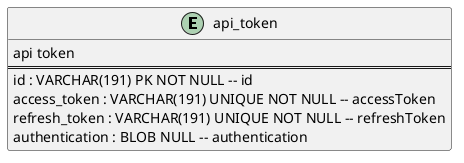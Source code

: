 
@startuml security

entity api_token {
    api token
    ==
    id : VARCHAR(191) PK NOT NULL -- id
    access_token : VARCHAR(191) UNIQUE NOT NULL -- accessToken
    refresh_token : VARCHAR(191) UNIQUE NOT NULL -- refreshToken
    authentication : BLOB NULL -- authentication
}

@enduml